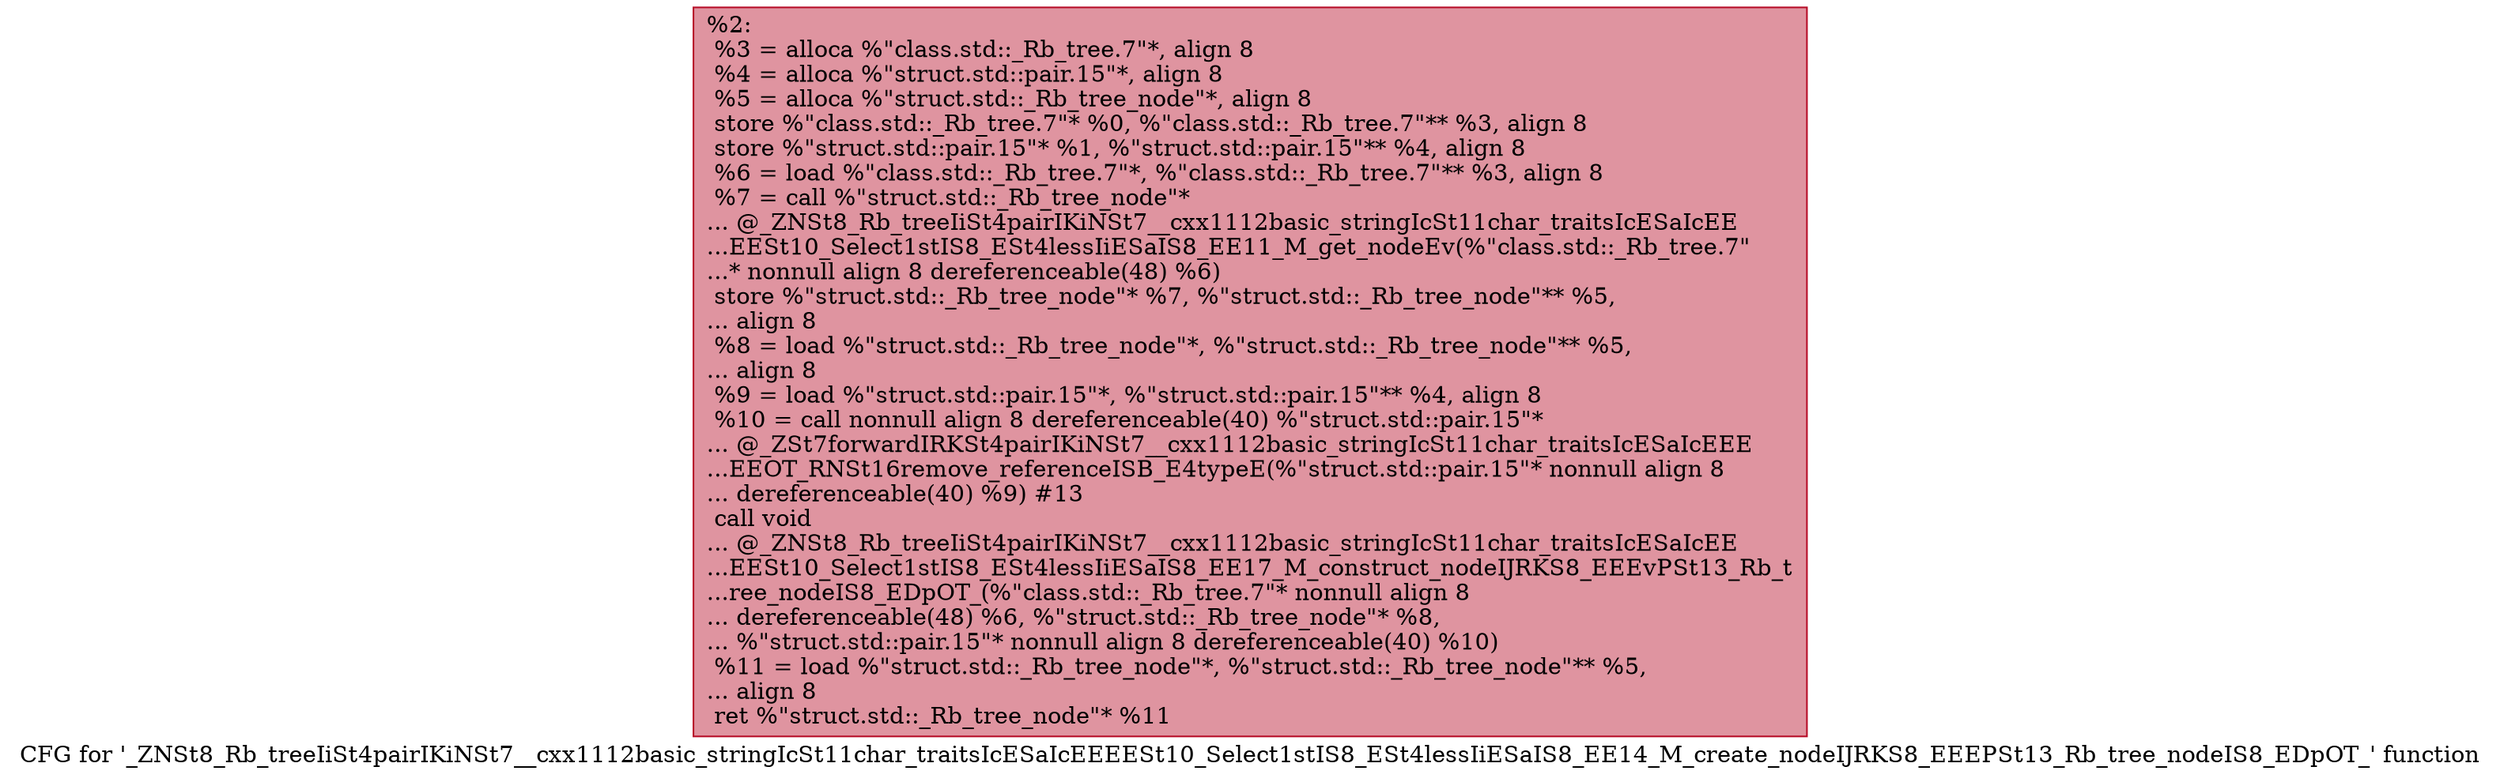 digraph "CFG for '_ZNSt8_Rb_treeIiSt4pairIKiNSt7__cxx1112basic_stringIcSt11char_traitsIcESaIcEEEESt10_Select1stIS8_ESt4lessIiESaIS8_EE14_M_create_nodeIJRKS8_EEEPSt13_Rb_tree_nodeIS8_EDpOT_' function" {
	label="CFG for '_ZNSt8_Rb_treeIiSt4pairIKiNSt7__cxx1112basic_stringIcSt11char_traitsIcESaIcEEEESt10_Select1stIS8_ESt4lessIiESaIS8_EE14_M_create_nodeIJRKS8_EEEPSt13_Rb_tree_nodeIS8_EDpOT_' function";

	Node0x55a846836b50 [shape=record,color="#b70d28ff", style=filled, fillcolor="#b70d2870",label="{%2:\l  %3 = alloca %\"class.std::_Rb_tree.7\"*, align 8\l  %4 = alloca %\"struct.std::pair.15\"*, align 8\l  %5 = alloca %\"struct.std::_Rb_tree_node\"*, align 8\l  store %\"class.std::_Rb_tree.7\"* %0, %\"class.std::_Rb_tree.7\"** %3, align 8\l  store %\"struct.std::pair.15\"* %1, %\"struct.std::pair.15\"** %4, align 8\l  %6 = load %\"class.std::_Rb_tree.7\"*, %\"class.std::_Rb_tree.7\"** %3, align 8\l  %7 = call %\"struct.std::_Rb_tree_node\"*\l... @_ZNSt8_Rb_treeIiSt4pairIKiNSt7__cxx1112basic_stringIcSt11char_traitsIcESaIcEE\l...EESt10_Select1stIS8_ESt4lessIiESaIS8_EE11_M_get_nodeEv(%\"class.std::_Rb_tree.7\"\l...* nonnull align 8 dereferenceable(48) %6)\l  store %\"struct.std::_Rb_tree_node\"* %7, %\"struct.std::_Rb_tree_node\"** %5,\l... align 8\l  %8 = load %\"struct.std::_Rb_tree_node\"*, %\"struct.std::_Rb_tree_node\"** %5,\l... align 8\l  %9 = load %\"struct.std::pair.15\"*, %\"struct.std::pair.15\"** %4, align 8\l  %10 = call nonnull align 8 dereferenceable(40) %\"struct.std::pair.15\"*\l... @_ZSt7forwardIRKSt4pairIKiNSt7__cxx1112basic_stringIcSt11char_traitsIcESaIcEEE\l...EEOT_RNSt16remove_referenceISB_E4typeE(%\"struct.std::pair.15\"* nonnull align 8\l... dereferenceable(40) %9) #13\l  call void\l... @_ZNSt8_Rb_treeIiSt4pairIKiNSt7__cxx1112basic_stringIcSt11char_traitsIcESaIcEE\l...EESt10_Select1stIS8_ESt4lessIiESaIS8_EE17_M_construct_nodeIJRKS8_EEEvPSt13_Rb_t\l...ree_nodeIS8_EDpOT_(%\"class.std::_Rb_tree.7\"* nonnull align 8\l... dereferenceable(48) %6, %\"struct.std::_Rb_tree_node\"* %8,\l... %\"struct.std::pair.15\"* nonnull align 8 dereferenceable(40) %10)\l  %11 = load %\"struct.std::_Rb_tree_node\"*, %\"struct.std::_Rb_tree_node\"** %5,\l... align 8\l  ret %\"struct.std::_Rb_tree_node\"* %11\l}"];
}
